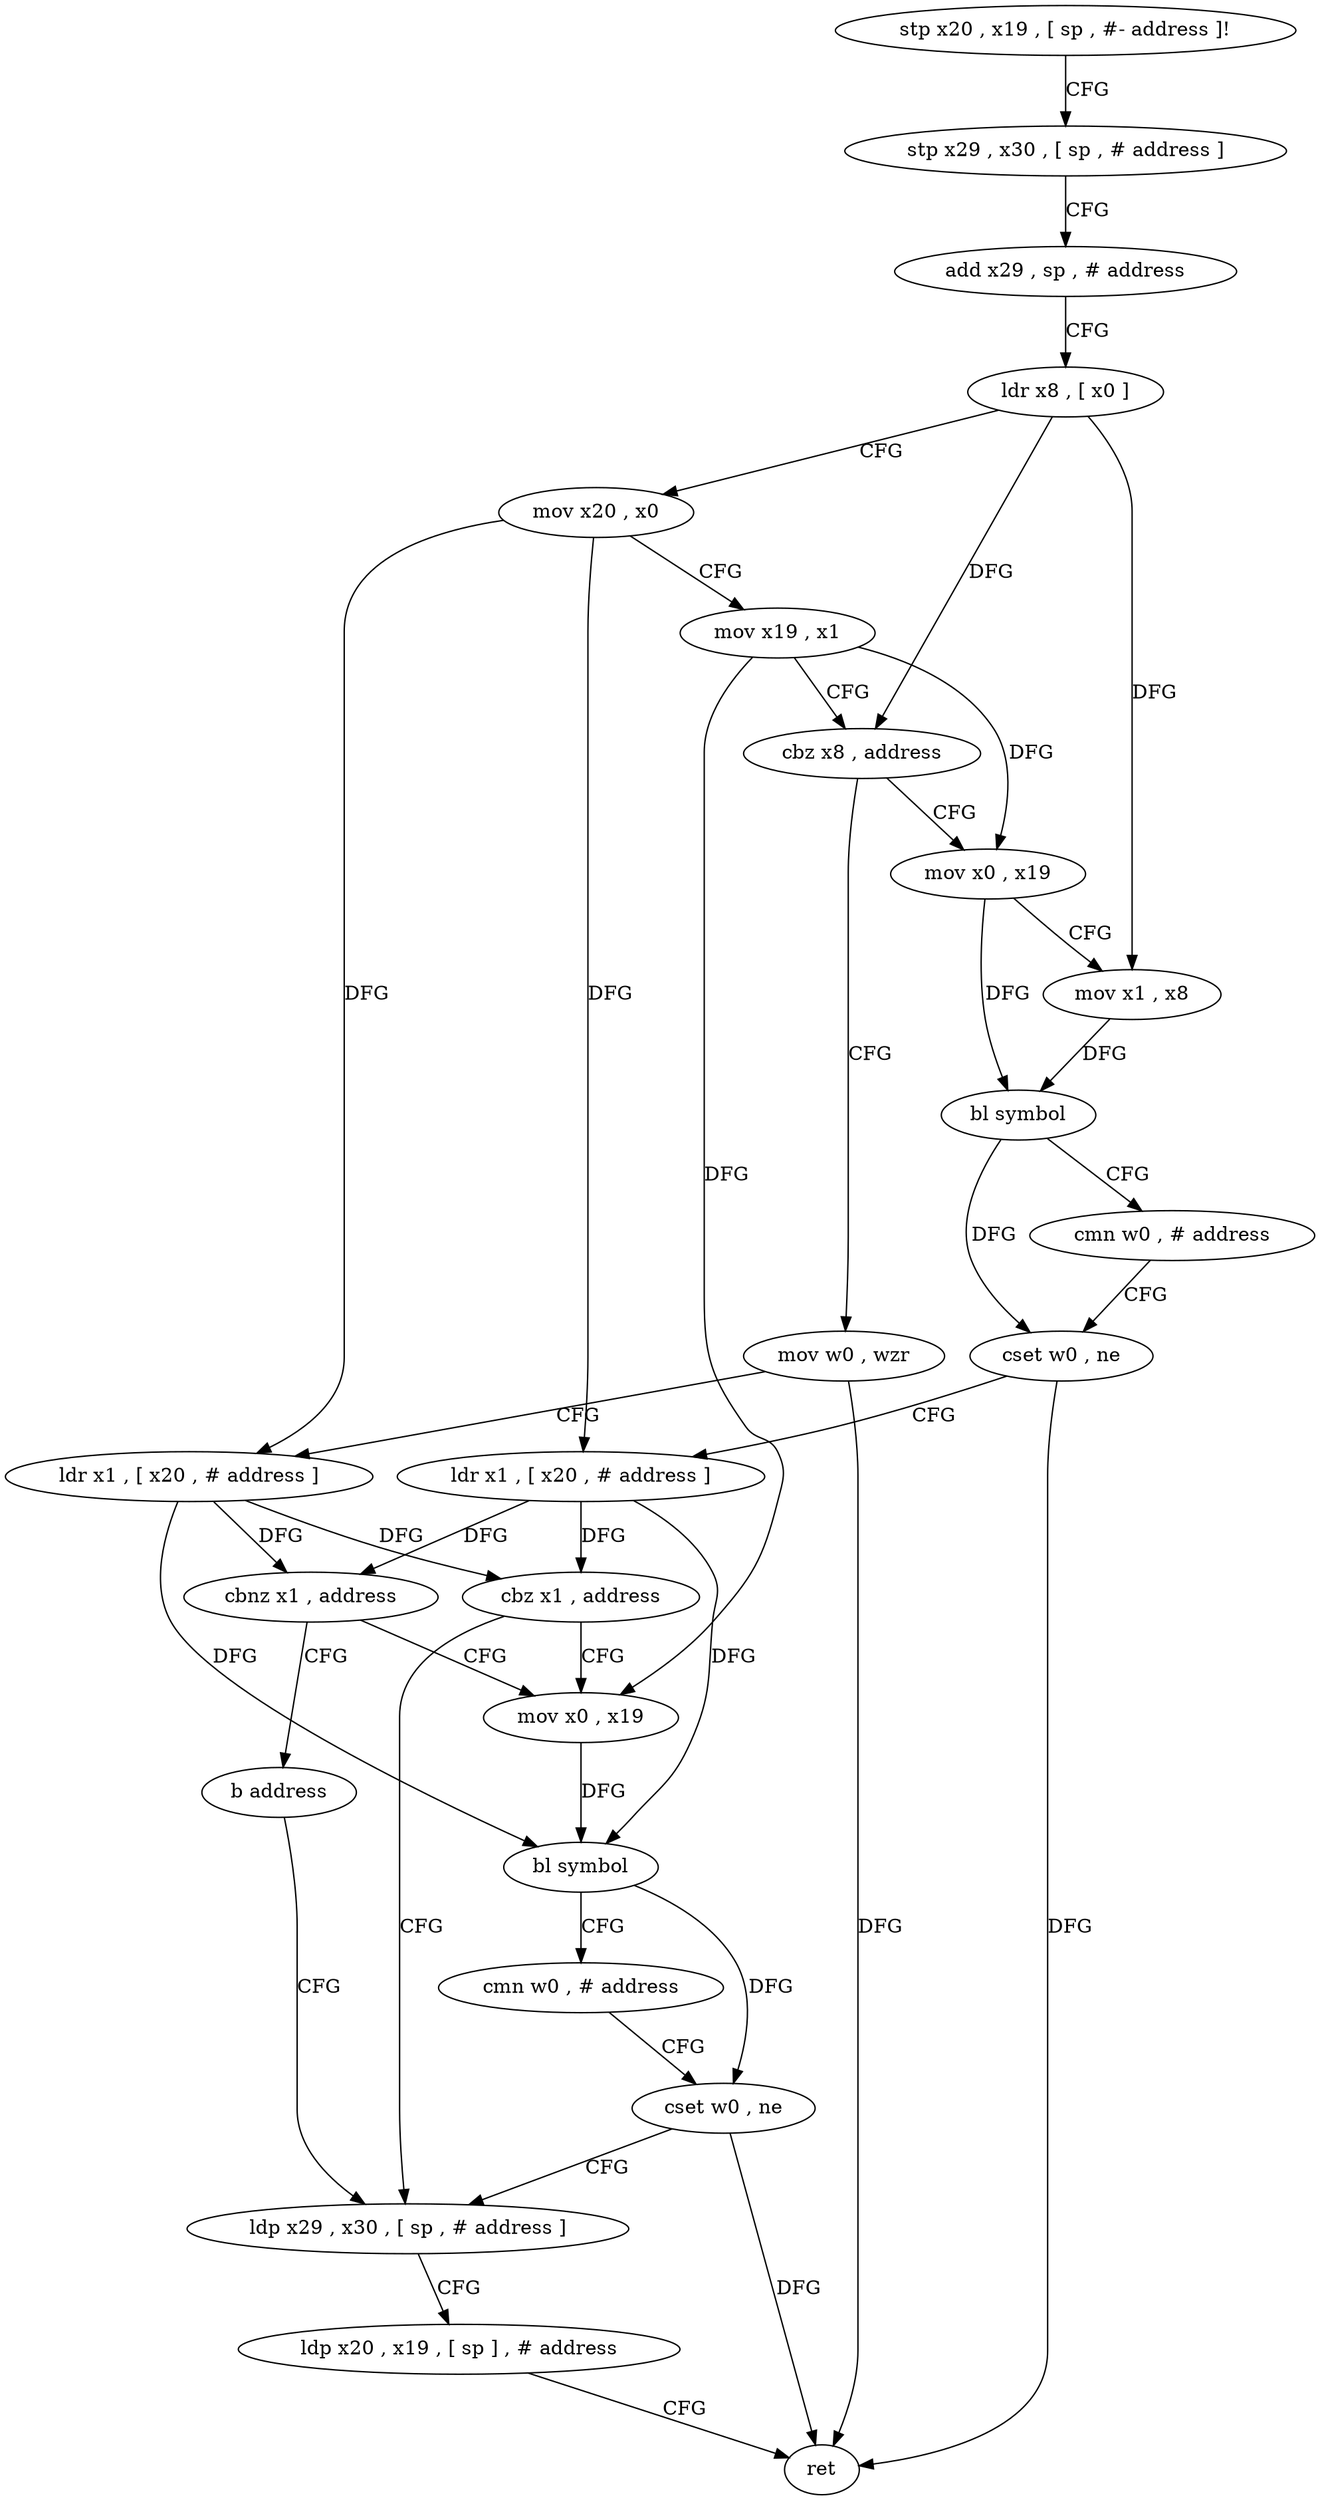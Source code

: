 digraph "func" {
"98204" [label = "stp x20 , x19 , [ sp , #- address ]!" ]
"98208" [label = "stp x29 , x30 , [ sp , # address ]" ]
"98212" [label = "add x29 , sp , # address" ]
"98216" [label = "ldr x8 , [ x0 ]" ]
"98220" [label = "mov x20 , x0" ]
"98224" [label = "mov x19 , x1" ]
"98228" [label = "cbz x8 , address" ]
"98288" [label = "mov w0 , wzr" ]
"98232" [label = "mov x0 , x19" ]
"98292" [label = "ldr x1 , [ x20 , # address ]" ]
"98296" [label = "cbnz x1 , address" ]
"98260" [label = "mov x0 , x19" ]
"98300" [label = "b address" ]
"98236" [label = "mov x1 , x8" ]
"98240" [label = "bl symbol" ]
"98244" [label = "cmn w0 , # address" ]
"98248" [label = "cset w0 , ne" ]
"98252" [label = "ldr x1 , [ x20 , # address ]" ]
"98256" [label = "cbz x1 , address" ]
"98276" [label = "ldp x29 , x30 , [ sp , # address ]" ]
"98264" [label = "bl symbol" ]
"98268" [label = "cmn w0 , # address" ]
"98272" [label = "cset w0 , ne" ]
"98280" [label = "ldp x20 , x19 , [ sp ] , # address" ]
"98284" [label = "ret" ]
"98204" -> "98208" [ label = "CFG" ]
"98208" -> "98212" [ label = "CFG" ]
"98212" -> "98216" [ label = "CFG" ]
"98216" -> "98220" [ label = "CFG" ]
"98216" -> "98228" [ label = "DFG" ]
"98216" -> "98236" [ label = "DFG" ]
"98220" -> "98224" [ label = "CFG" ]
"98220" -> "98292" [ label = "DFG" ]
"98220" -> "98252" [ label = "DFG" ]
"98224" -> "98228" [ label = "CFG" ]
"98224" -> "98232" [ label = "DFG" ]
"98224" -> "98260" [ label = "DFG" ]
"98228" -> "98288" [ label = "CFG" ]
"98228" -> "98232" [ label = "CFG" ]
"98288" -> "98292" [ label = "CFG" ]
"98288" -> "98284" [ label = "DFG" ]
"98232" -> "98236" [ label = "CFG" ]
"98232" -> "98240" [ label = "DFG" ]
"98292" -> "98296" [ label = "DFG" ]
"98292" -> "98264" [ label = "DFG" ]
"98292" -> "98256" [ label = "DFG" ]
"98296" -> "98260" [ label = "CFG" ]
"98296" -> "98300" [ label = "CFG" ]
"98260" -> "98264" [ label = "DFG" ]
"98300" -> "98276" [ label = "CFG" ]
"98236" -> "98240" [ label = "DFG" ]
"98240" -> "98244" [ label = "CFG" ]
"98240" -> "98248" [ label = "DFG" ]
"98244" -> "98248" [ label = "CFG" ]
"98248" -> "98252" [ label = "CFG" ]
"98248" -> "98284" [ label = "DFG" ]
"98252" -> "98256" [ label = "DFG" ]
"98252" -> "98296" [ label = "DFG" ]
"98252" -> "98264" [ label = "DFG" ]
"98256" -> "98276" [ label = "CFG" ]
"98256" -> "98260" [ label = "CFG" ]
"98276" -> "98280" [ label = "CFG" ]
"98264" -> "98268" [ label = "CFG" ]
"98264" -> "98272" [ label = "DFG" ]
"98268" -> "98272" [ label = "CFG" ]
"98272" -> "98276" [ label = "CFG" ]
"98272" -> "98284" [ label = "DFG" ]
"98280" -> "98284" [ label = "CFG" ]
}
